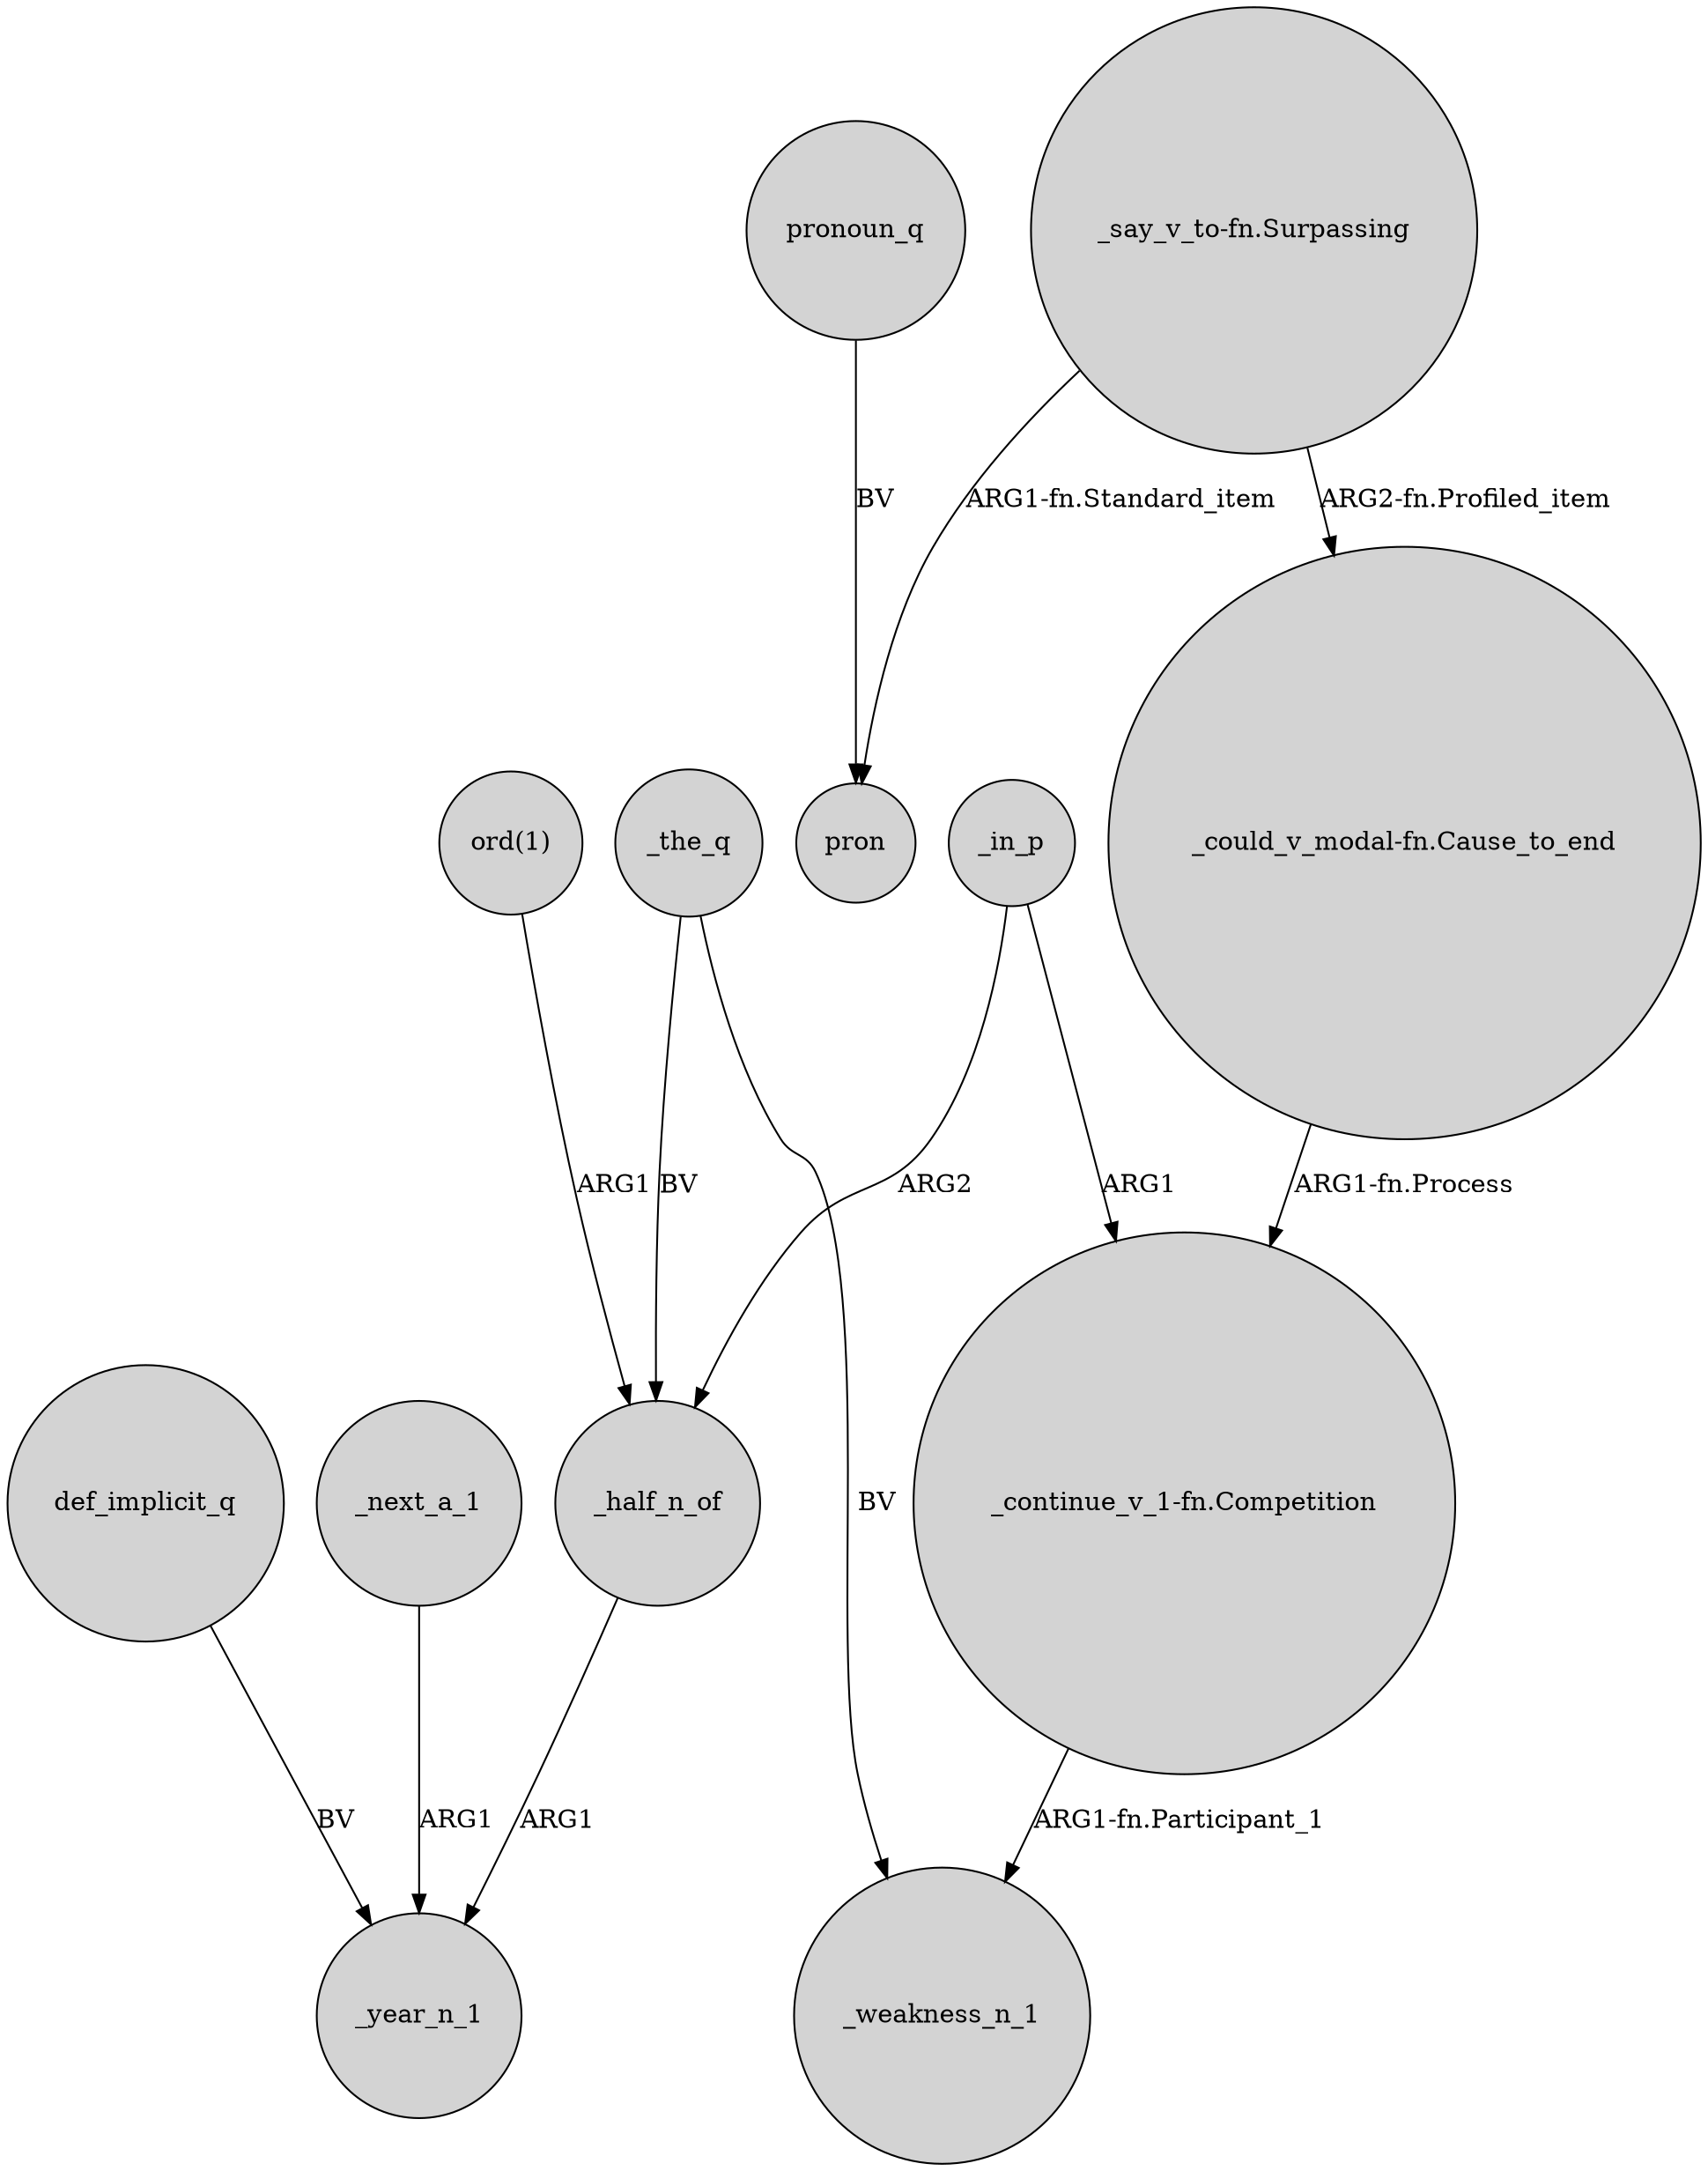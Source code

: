 digraph {
	node [shape=circle style=filled]
	_in_p -> _half_n_of [label=ARG2]
	"_say_v_to-fn.Surpassing" -> "_could_v_modal-fn.Cause_to_end" [label="ARG2-fn.Profiled_item"]
	"_continue_v_1-fn.Competition" -> _weakness_n_1 [label="ARG1-fn.Participant_1"]
	"ord(1)" -> _half_n_of [label=ARG1]
	_next_a_1 -> _year_n_1 [label=ARG1]
	_the_q -> _weakness_n_1 [label=BV]
	_the_q -> _half_n_of [label=BV]
	"_could_v_modal-fn.Cause_to_end" -> "_continue_v_1-fn.Competition" [label="ARG1-fn.Process"]
	pronoun_q -> pron [label=BV]
	def_implicit_q -> _year_n_1 [label=BV]
	_in_p -> "_continue_v_1-fn.Competition" [label=ARG1]
	_half_n_of -> _year_n_1 [label=ARG1]
	"_say_v_to-fn.Surpassing" -> pron [label="ARG1-fn.Standard_item"]
}
